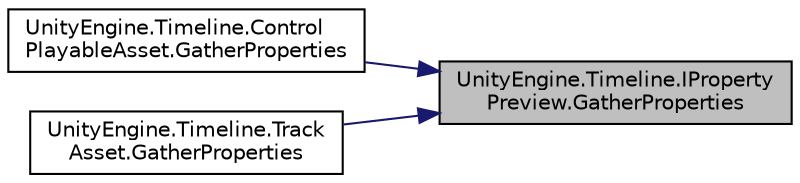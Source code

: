 digraph "UnityEngine.Timeline.IPropertyPreview.GatherProperties"
{
 // LATEX_PDF_SIZE
  edge [fontname="Helvetica",fontsize="10",labelfontname="Helvetica",labelfontsize="10"];
  node [fontname="Helvetica",fontsize="10",shape=record];
  rankdir="RL";
  Node1 [label="UnityEngine.Timeline.IProperty\lPreview.GatherProperties",height=0.2,width=0.4,color="black", fillcolor="grey75", style="filled", fontcolor="black",tooltip="Called by the Timeline Editor to gather properties requiring preview."];
  Node1 -> Node2 [dir="back",color="midnightblue",fontsize="10",style="solid",fontname="Helvetica"];
  Node2 [label="UnityEngine.Timeline.Control\lPlayableAsset.GatherProperties",height=0.2,width=0.4,color="black", fillcolor="white", style="filled",URL="$class_unity_engine_1_1_timeline_1_1_control_playable_asset.html#a56ee156f040a4606f873e2580b305512",tooltip="Called by the Timeline Editor to gather properties requiring preview."];
  Node1 -> Node3 [dir="back",color="midnightblue",fontsize="10",style="solid",fontname="Helvetica"];
  Node3 [label="UnityEngine.Timeline.Track\lAsset.GatherProperties",height=0.2,width=0.4,color="black", fillcolor="white", style="filled",URL="$class_unity_engine_1_1_timeline_1_1_track_asset.html#a6a160f0771a5271317c914e98ff63c62",tooltip="Called by the Timeline Editor to gather properties requiring preview."];
}
